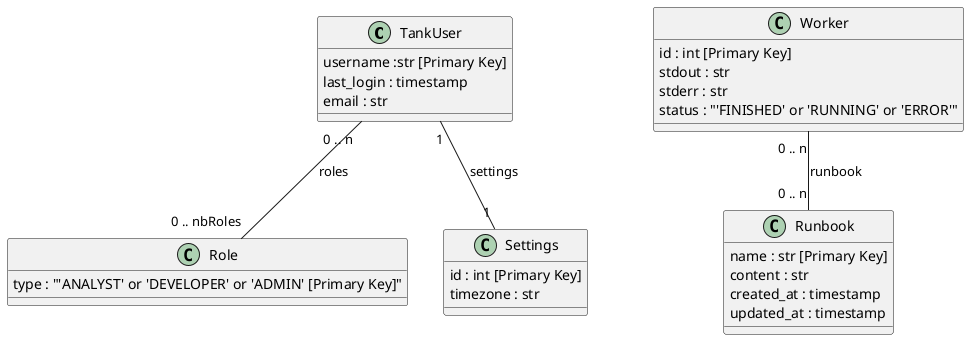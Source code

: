 @startuml

class TankUser {
    username :str [Primary Key]
    last_login : timestamp
    email : str
}

class Role {
    type : "'ANALYST' or 'DEVELOPER' or 'ADMIN' [Primary Key]"
}

class Settings {
    id : int [Primary Key]
    timezone : str
}

class Runbook {
    name : str [Primary Key]
    content : str
    created_at : timestamp
    updated_at : timestamp
}

class Worker {
    id : int [Primary Key]
    stdout : str
    stderr : str
    status : "'FINISHED' or 'RUNNING' or 'ERROR'"
}

TankUser "1" -- "1" Settings : settings

TankUser "0 .. n" -- "0 .. nbRoles" Role : roles

Worker "0 .. n" -- "0 .. n" Runbook : runbook
@enduml